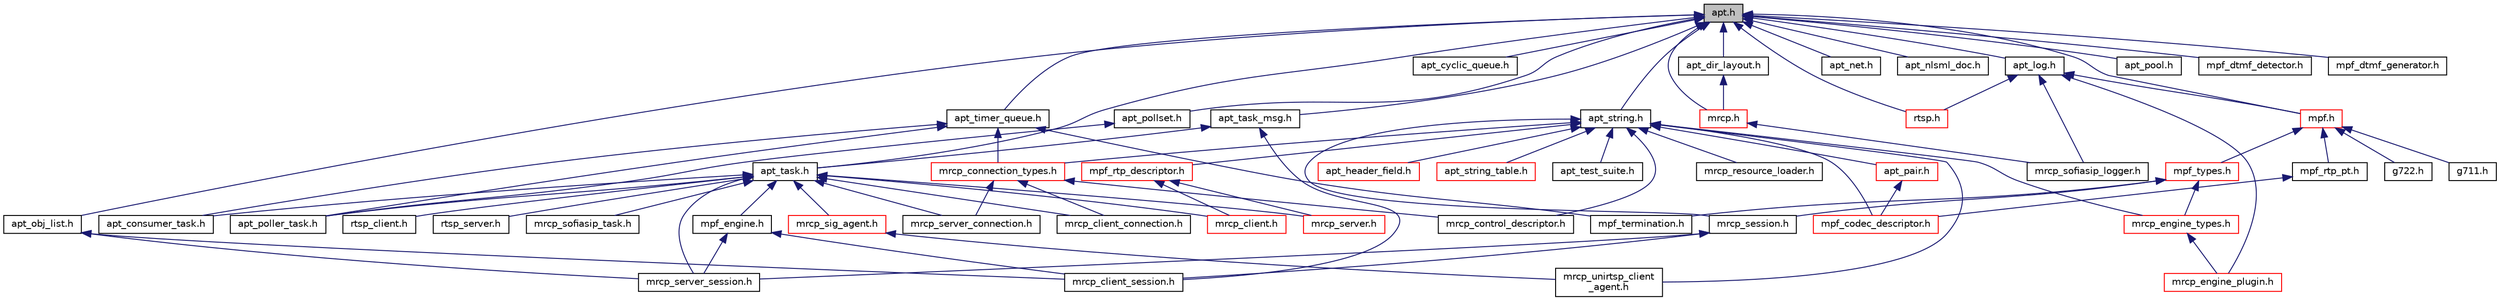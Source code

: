 digraph "apt.h"
{
  edge [fontname="Helvetica",fontsize="10",labelfontname="Helvetica",labelfontsize="10"];
  node [fontname="Helvetica",fontsize="10",shape=record];
  Node4 [label="apt.h",height=0.2,width=0.4,color="black", fillcolor="grey75", style="filled", fontcolor="black"];
  Node4 -> Node5 [dir="back",color="midnightblue",fontsize="10",style="solid",fontname="Helvetica"];
  Node5 [label="apt_task.h",height=0.2,width=0.4,color="black", fillcolor="white", style="filled",URL="$apt__task_8h.html",tooltip="Thread Execution Abstraction. "];
  Node5 -> Node6 [dir="back",color="midnightblue",fontsize="10",style="solid",fontname="Helvetica"];
  Node6 [label="apt_consumer_task.h",height=0.2,width=0.4,color="black", fillcolor="white", style="filled",URL="$apt__consumer__task_8h.html",tooltip="Consumer Task Definition. "];
  Node5 -> Node7 [dir="back",color="midnightblue",fontsize="10",style="solid",fontname="Helvetica"];
  Node7 [label="apt_poller_task.h",height=0.2,width=0.4,color="black", fillcolor="white", style="filled",URL="$apt__poller__task_8h.html",tooltip="Poller Task. "];
  Node5 -> Node8 [dir="back",color="midnightblue",fontsize="10",style="solid",fontname="Helvetica"];
  Node8 [label="mpf_engine.h",height=0.2,width=0.4,color="black", fillcolor="white", style="filled",URL="$mpf__engine_8h.html",tooltip="Media Processing Framework Engine. "];
  Node8 -> Node9 [dir="back",color="midnightblue",fontsize="10",style="solid",fontname="Helvetica"];
  Node9 [label="mrcp_client_session.h",height=0.2,width=0.4,color="black", fillcolor="white", style="filled",URL="$mrcp__client__session_8h.html",tooltip="MRCP Client Session. "];
  Node8 -> Node10 [dir="back",color="midnightblue",fontsize="10",style="solid",fontname="Helvetica"];
  Node10 [label="mrcp_server_session.h",height=0.2,width=0.4,color="black", fillcolor="white", style="filled",URL="$mrcp__server__session_8h.html",tooltip="MRCP Server Session. "];
  Node5 -> Node11 [dir="back",color="midnightblue",fontsize="10",style="solid",fontname="Helvetica"];
  Node11 [label="mrcp_client.h",height=0.2,width=0.4,color="red", fillcolor="white", style="filled",URL="$mrcp__client_8h.html",tooltip="MRCP Client. "];
  Node5 -> Node13 [dir="back",color="midnightblue",fontsize="10",style="solid",fontname="Helvetica"];
  Node13 [label="mrcp_server.h",height=0.2,width=0.4,color="red", fillcolor="white", style="filled",URL="$mrcp__server_8h.html",tooltip="MRCP Server. "];
  Node5 -> Node10 [dir="back",color="midnightblue",fontsize="10",style="solid",fontname="Helvetica"];
  Node5 -> Node15 [dir="back",color="midnightblue",fontsize="10",style="solid",fontname="Helvetica"];
  Node15 [label="mrcp_sig_agent.h",height=0.2,width=0.4,color="red", fillcolor="white", style="filled",URL="$mrcp__sig__agent_8h.html",tooltip="Abstract MRCP Signaling Agent. "];
  Node15 -> Node18 [dir="back",color="midnightblue",fontsize="10",style="solid",fontname="Helvetica"];
  Node18 [label="mrcp_unirtsp_client\l_agent.h",height=0.2,width=0.4,color="black", fillcolor="white", style="filled",URL="$mrcp__unirtsp__client__agent_8h.html",tooltip="Implementation of MRCP Signaling Interface using UniRTSP. "];
  Node5 -> Node20 [dir="back",color="midnightblue",fontsize="10",style="solid",fontname="Helvetica"];
  Node20 [label="mrcp_client_connection.h",height=0.2,width=0.4,color="black", fillcolor="white", style="filled",URL="$mrcp__client__connection_8h.html",tooltip="MRCPv2 Client Connection. "];
  Node5 -> Node21 [dir="back",color="midnightblue",fontsize="10",style="solid",fontname="Helvetica"];
  Node21 [label="mrcp_server_connection.h",height=0.2,width=0.4,color="black", fillcolor="white", style="filled",URL="$mrcp__server__connection_8h.html",tooltip="MRCPv2 Server Connection. "];
  Node5 -> Node22 [dir="back",color="midnightblue",fontsize="10",style="solid",fontname="Helvetica"];
  Node22 [label="rtsp_client.h",height=0.2,width=0.4,color="black", fillcolor="white", style="filled",URL="$rtsp__client_8h.html",tooltip="RTSP Client. "];
  Node5 -> Node23 [dir="back",color="midnightblue",fontsize="10",style="solid",fontname="Helvetica"];
  Node23 [label="rtsp_server.h",height=0.2,width=0.4,color="black", fillcolor="white", style="filled",URL="$rtsp__server_8h.html",tooltip="RTSP Server. "];
  Node5 -> Node24 [dir="back",color="midnightblue",fontsize="10",style="solid",fontname="Helvetica"];
  Node24 [label="mrcp_sofiasip_task.h",height=0.2,width=0.4,color="black", fillcolor="white", style="filled",URL="$mrcp__sofiasip__task_8h.html",tooltip="Sofia-SIP Task. "];
  Node4 -> Node25 [dir="back",color="midnightblue",fontsize="10",style="solid",fontname="Helvetica"];
  Node25 [label="apt_task_msg.h",height=0.2,width=0.4,color="black", fillcolor="white", style="filled",URL="$apt__task__msg_8h.html",tooltip="Task Message Base Definition. "];
  Node25 -> Node5 [dir="back",color="midnightblue",fontsize="10",style="solid",fontname="Helvetica"];
  Node25 -> Node9 [dir="back",color="midnightblue",fontsize="10",style="solid",fontname="Helvetica"];
  Node4 -> Node26 [dir="back",color="midnightblue",fontsize="10",style="solid",fontname="Helvetica"];
  Node26 [label="apt_timer_queue.h",height=0.2,width=0.4,color="black", fillcolor="white", style="filled",URL="$apt__timer__queue_8h.html",tooltip="Timer Queue. "];
  Node26 -> Node6 [dir="back",color="midnightblue",fontsize="10",style="solid",fontname="Helvetica"];
  Node26 -> Node7 [dir="back",color="midnightblue",fontsize="10",style="solid",fontname="Helvetica"];
  Node26 -> Node27 [dir="back",color="midnightblue",fontsize="10",style="solid",fontname="Helvetica"];
  Node27 [label="mpf_termination.h",height=0.2,width=0.4,color="black", fillcolor="white", style="filled",URL="$mpf__termination_8h.html",tooltip="MPF Termination. "];
  Node26 -> Node28 [dir="back",color="midnightblue",fontsize="10",style="solid",fontname="Helvetica"];
  Node28 [label="mrcp_connection_types.h",height=0.2,width=0.4,color="red", fillcolor="white", style="filled",URL="$mrcp__connection__types_8h.html",tooltip="MRCP Connection Types Declaration. "];
  Node28 -> Node20 [dir="back",color="midnightblue",fontsize="10",style="solid",fontname="Helvetica"];
  Node28 -> Node36 [dir="back",color="midnightblue",fontsize="10",style="solid",fontname="Helvetica"];
  Node36 [label="mrcp_control_descriptor.h",height=0.2,width=0.4,color="black", fillcolor="white", style="filled",URL="$mrcp__control__descriptor_8h.html",tooltip="MRCPv2 Control Descriptor. "];
  Node28 -> Node21 [dir="back",color="midnightblue",fontsize="10",style="solid",fontname="Helvetica"];
  Node4 -> Node37 [dir="back",color="midnightblue",fontsize="10",style="solid",fontname="Helvetica"];
  Node37 [label="apt_cyclic_queue.h",height=0.2,width=0.4,color="black", fillcolor="white", style="filled",URL="$apt__cyclic__queue_8h.html",tooltip="Cyclic FIFO Queue of Opaque void* Objects. "];
  Node4 -> Node38 [dir="back",color="midnightblue",fontsize="10",style="solid",fontname="Helvetica"];
  Node38 [label="apt_dir_layout.h",height=0.2,width=0.4,color="black", fillcolor="white", style="filled",URL="$apt__dir__layout_8h.html",tooltip="Directories Layout. "];
  Node38 -> Node39 [dir="back",color="midnightblue",fontsize="10",style="solid",fontname="Helvetica"];
  Node39 [label="mrcp.h",height=0.2,width=0.4,color="red", fillcolor="white", style="filled",URL="$mrcp_8h.html",tooltip="MRCP Core Definitions. "];
  Node39 -> Node80 [dir="back",color="midnightblue",fontsize="10",style="solid",fontname="Helvetica"];
  Node80 [label="mrcp_sofiasip_logger.h",height=0.2,width=0.4,color="black", fillcolor="white", style="filled",URL="$mrcp__sofiasip__logger_8h.html",tooltip="Sofia-SIP Logger. "];
  Node4 -> Node82 [dir="back",color="midnightblue",fontsize="10",style="solid",fontname="Helvetica"];
  Node82 [label="apt_string.h",height=0.2,width=0.4,color="black", fillcolor="white", style="filled",URL="$apt__string_8h.html",tooltip="String Representation. "];
  Node82 -> Node83 [dir="back",color="midnightblue",fontsize="10",style="solid",fontname="Helvetica"];
  Node83 [label="apt_header_field.h",height=0.2,width=0.4,color="red", fillcolor="white", style="filled",URL="$apt__header__field_8h.html",tooltip="Header Field Declaration (RFC5322) "];
  Node82 -> Node89 [dir="back",color="midnightblue",fontsize="10",style="solid",fontname="Helvetica"];
  Node89 [label="apt_pair.h",height=0.2,width=0.4,color="red", fillcolor="white", style="filled",URL="$apt__pair_8h.html",tooltip="Generic Name-Value Pair. "];
  Node89 -> Node100 [dir="back",color="midnightblue",fontsize="10",style="solid",fontname="Helvetica"];
  Node100 [label="mpf_codec_descriptor.h",height=0.2,width=0.4,color="red", fillcolor="white", style="filled",URL="$mpf__codec__descriptor_8h.html",tooltip="MPF Codec Descriptor. "];
  Node82 -> Node115 [dir="back",color="midnightblue",fontsize="10",style="solid",fontname="Helvetica"];
  Node115 [label="apt_string_table.h",height=0.2,width=0.4,color="red", fillcolor="white", style="filled",URL="$apt__string__table_8h.html",tooltip="Generic String Table. "];
  Node82 -> Node116 [dir="back",color="midnightblue",fontsize="10",style="solid",fontname="Helvetica"];
  Node116 [label="apt_test_suite.h",height=0.2,width=0.4,color="black", fillcolor="white", style="filled",URL="$apt__test__suite_8h.html",tooltip="Test Suite and Framework Definitions. "];
  Node82 -> Node100 [dir="back",color="midnightblue",fontsize="10",style="solid",fontname="Helvetica"];
  Node82 -> Node110 [dir="back",color="midnightblue",fontsize="10",style="solid",fontname="Helvetica"];
  Node110 [label="mpf_rtp_descriptor.h",height=0.2,width=0.4,color="red", fillcolor="white", style="filled",URL="$mpf__rtp__descriptor_8h.html",tooltip="MPF RTP Stream Descriptor. "];
  Node110 -> Node11 [dir="back",color="midnightblue",fontsize="10",style="solid",fontname="Helvetica"];
  Node110 -> Node13 [dir="back",color="midnightblue",fontsize="10",style="solid",fontname="Helvetica"];
  Node82 -> Node43 [dir="back",color="midnightblue",fontsize="10",style="solid",fontname="Helvetica"];
  Node43 [label="mrcp_resource_loader.h",height=0.2,width=0.4,color="black", fillcolor="white", style="filled",URL="$mrcp__resource__loader_8h.html",tooltip="MRCP Resource Loader. "];
  Node82 -> Node61 [dir="back",color="midnightblue",fontsize="10",style="solid",fontname="Helvetica"];
  Node61 [label="mrcp_engine_types.h",height=0.2,width=0.4,color="red", fillcolor="white", style="filled",URL="$mrcp__engine__types_8h.html",tooltip="MRCP Engine Types. "];
  Node61 -> Node67 [dir="back",color="midnightblue",fontsize="10",style="solid",fontname="Helvetica"];
  Node67 [label="mrcp_engine_plugin.h",height=0.2,width=0.4,color="red", fillcolor="white", style="filled",URL="$mrcp__engine__plugin_8h.html",tooltip="MRCP Engine Plugin. "];
  Node82 -> Node73 [dir="back",color="midnightblue",fontsize="10",style="solid",fontname="Helvetica"];
  Node73 [label="mrcp_session.h",height=0.2,width=0.4,color="black", fillcolor="white", style="filled",URL="$mrcp__session_8h.html",tooltip="Abstract MRCP Session. "];
  Node73 -> Node9 [dir="back",color="midnightblue",fontsize="10",style="solid",fontname="Helvetica"];
  Node73 -> Node10 [dir="back",color="midnightblue",fontsize="10",style="solid",fontname="Helvetica"];
  Node82 -> Node28 [dir="back",color="midnightblue",fontsize="10",style="solid",fontname="Helvetica"];
  Node82 -> Node36 [dir="back",color="midnightblue",fontsize="10",style="solid",fontname="Helvetica"];
  Node82 -> Node18 [dir="back",color="midnightblue",fontsize="10",style="solid",fontname="Helvetica"];
  Node4 -> Node117 [dir="back",color="midnightblue",fontsize="10",style="solid",fontname="Helvetica"];
  Node117 [label="apt_log.h",height=0.2,width=0.4,color="black", fillcolor="white", style="filled",URL="$apt__log_8h.html",tooltip="Basic Logger. "];
  Node117 -> Node118 [dir="back",color="midnightblue",fontsize="10",style="solid",fontname="Helvetica"];
  Node118 [label="mpf.h",height=0.2,width=0.4,color="red", fillcolor="white", style="filled",URL="$mpf_8h.html",tooltip="Media Processing Framework Definitions. "];
  Node118 -> Node119 [dir="back",color="midnightblue",fontsize="10",style="solid",fontname="Helvetica"];
  Node119 [label="g711.h",height=0.2,width=0.4,color="black", fillcolor="white", style="filled",URL="$g711_8h.html",tooltip="A-law and u-law conversion routines. "];
  Node118 -> Node120 [dir="back",color="midnightblue",fontsize="10",style="solid",fontname="Helvetica"];
  Node120 [label="g722.h",height=0.2,width=0.4,color="black", fillcolor="white", style="filled",URL="$g722_8h.html"];
  Node118 -> Node121 [dir="back",color="midnightblue",fontsize="10",style="solid",fontname="Helvetica"];
  Node121 [label="mpf_rtp_pt.h",height=0.2,width=0.4,color="black", fillcolor="white", style="filled",URL="$mpf__rtp__pt_8h.html",tooltip="RTP Payload Types (RFC3551) "];
  Node121 -> Node100 [dir="back",color="midnightblue",fontsize="10",style="solid",fontname="Helvetica"];
  Node118 -> Node122 [dir="back",color="midnightblue",fontsize="10",style="solid",fontname="Helvetica"];
  Node122 [label="mpf_types.h",height=0.2,width=0.4,color="red", fillcolor="white", style="filled",URL="$mpf__types_8h.html",tooltip="MPF Types Declarations. "];
  Node122 -> Node27 [dir="back",color="midnightblue",fontsize="10",style="solid",fontname="Helvetica"];
  Node122 -> Node61 [dir="back",color="midnightblue",fontsize="10",style="solid",fontname="Helvetica"];
  Node122 -> Node73 [dir="back",color="midnightblue",fontsize="10",style="solid",fontname="Helvetica"];
  Node117 -> Node67 [dir="back",color="midnightblue",fontsize="10",style="solid",fontname="Helvetica"];
  Node117 -> Node137 [dir="back",color="midnightblue",fontsize="10",style="solid",fontname="Helvetica"];
  Node137 [label="rtsp.h",height=0.2,width=0.4,color="red", fillcolor="white", style="filled",URL="$rtsp_8h.html",tooltip="RTSP Core Definitions. "];
  Node117 -> Node80 [dir="back",color="midnightblue",fontsize="10",style="solid",fontname="Helvetica"];
  Node4 -> Node138 [dir="back",color="midnightblue",fontsize="10",style="solid",fontname="Helvetica"];
  Node138 [label="apt_net.h",height=0.2,width=0.4,color="black", fillcolor="white", style="filled",URL="$apt__net_8h.html",tooltip="Network Utilities. "];
  Node4 -> Node139 [dir="back",color="midnightblue",fontsize="10",style="solid",fontname="Helvetica"];
  Node139 [label="apt_nlsml_doc.h",height=0.2,width=0.4,color="black", fillcolor="white", style="filled",URL="$apt__nlsml__doc_8h.html",tooltip="NLSML Result Handling. "];
  Node4 -> Node140 [dir="back",color="midnightblue",fontsize="10",style="solid",fontname="Helvetica"];
  Node140 [label="apt_obj_list.h",height=0.2,width=0.4,color="black", fillcolor="white", style="filled",URL="$apt__obj__list_8h.html",tooltip="List of Opaque void* Objects. "];
  Node140 -> Node9 [dir="back",color="midnightblue",fontsize="10",style="solid",fontname="Helvetica"];
  Node140 -> Node10 [dir="back",color="midnightblue",fontsize="10",style="solid",fontname="Helvetica"];
  Node4 -> Node141 [dir="back",color="midnightblue",fontsize="10",style="solid",fontname="Helvetica"];
  Node141 [label="apt_pollset.h",height=0.2,width=0.4,color="black", fillcolor="white", style="filled",URL="$apt__pollset_8h.html",tooltip="Interruptable APR-Pollset. "];
  Node141 -> Node7 [dir="back",color="midnightblue",fontsize="10",style="solid",fontname="Helvetica"];
  Node4 -> Node142 [dir="back",color="midnightblue",fontsize="10",style="solid",fontname="Helvetica"];
  Node142 [label="apt_pool.h",height=0.2,width=0.4,color="black", fillcolor="white", style="filled",URL="$apt__pool_8h.html",tooltip="APR pool management. "];
  Node4 -> Node118 [dir="back",color="midnightblue",fontsize="10",style="solid",fontname="Helvetica"];
  Node4 -> Node94 [dir="back",color="midnightblue",fontsize="10",style="solid",fontname="Helvetica"];
  Node94 [label="mpf_dtmf_detector.h",height=0.2,width=0.4,color="black", fillcolor="white", style="filled",URL="$mpf__dtmf__detector_8h.html",tooltip="DTMF detector. "];
  Node4 -> Node95 [dir="back",color="midnightblue",fontsize="10",style="solid",fontname="Helvetica"];
  Node95 [label="mpf_dtmf_generator.h",height=0.2,width=0.4,color="black", fillcolor="white", style="filled",URL="$mpf__dtmf__generator_8h.html",tooltip="DTMF generator. "];
  Node4 -> Node39 [dir="back",color="midnightblue",fontsize="10",style="solid",fontname="Helvetica"];
  Node4 -> Node137 [dir="back",color="midnightblue",fontsize="10",style="solid",fontname="Helvetica"];
}
